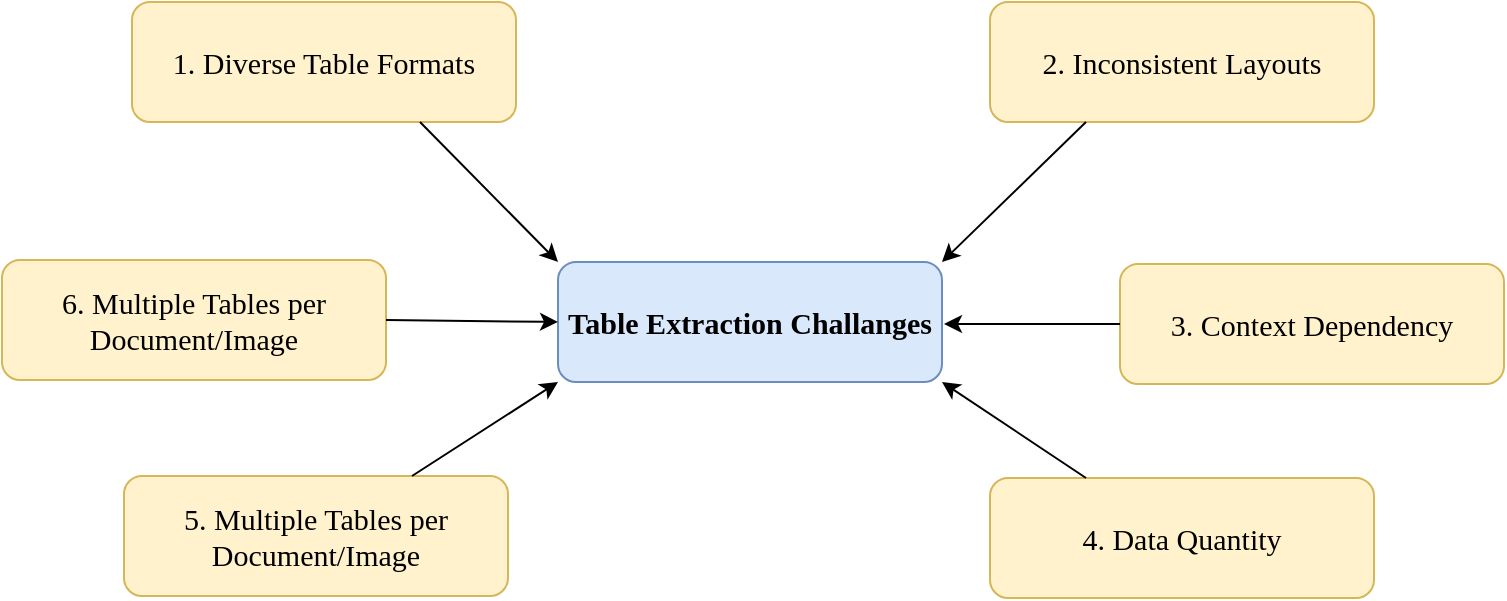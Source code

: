 <mxfile version="27.0.6">
  <diagram name="Page-1" id="-IyL6kfEa4fE4aquBk-G">
    <mxGraphModel dx="788" dy="430" grid="0" gridSize="10" guides="1" tooltips="1" connect="1" arrows="1" fold="1" page="0" pageScale="1" pageWidth="850" pageHeight="1100" math="0" shadow="0">
      <root>
        <mxCell id="0" />
        <mxCell id="1" parent="0" />
        <mxCell id="qsVcEqVT0xMEpfyiaClq-1" value="Table Extraction Challanges" style="rounded=1;whiteSpace=wrap;html=1;fontFamily=Times New Roman;fontSize=15;fontStyle=1;fillColor=#dae8fc;strokeColor=#6c8ebf;" parent="1" vertex="1">
          <mxGeometry x="348" y="179" width="192" height="60" as="geometry" />
        </mxCell>
        <mxCell id="qsVcEqVT0xMEpfyiaClq-2" value="1. Diverse Table Formats" style="rounded=1;whiteSpace=wrap;html=1;fontFamily=Times New Roman;fontSize=15;fillColor=#fff2cc;strokeColor=#d6b656;" parent="1" vertex="1">
          <mxGeometry x="135" y="49" width="192" height="60" as="geometry" />
        </mxCell>
        <mxCell id="qsVcEqVT0xMEpfyiaClq-3" value="3. Context Dependency" style="rounded=1;whiteSpace=wrap;html=1;fontFamily=Times New Roman;fontSize=15;fillColor=#fff2cc;strokeColor=#d6b656;" parent="1" vertex="1">
          <mxGeometry x="629" y="180" width="192" height="60" as="geometry" />
        </mxCell>
        <mxCell id="qsVcEqVT0xMEpfyiaClq-4" value="6. Multiple Tables per Document/Image" style="rounded=1;whiteSpace=wrap;html=1;fontFamily=Times New Roman;fontSize=15;fillColor=#fff2cc;strokeColor=#d6b656;" parent="1" vertex="1">
          <mxGeometry x="70" y="178" width="192" height="60" as="geometry" />
        </mxCell>
        <mxCell id="qsVcEqVT0xMEpfyiaClq-5" value="5. Multiple Tables per Document/Image" style="rounded=1;whiteSpace=wrap;html=1;fontFamily=Times New Roman;fontSize=15;fillColor=#fff2cc;strokeColor=#d6b656;" parent="1" vertex="1">
          <mxGeometry x="131" y="286" width="192" height="60" as="geometry" />
        </mxCell>
        <mxCell id="qsVcEqVT0xMEpfyiaClq-6" value="2. Inconsistent Layouts" style="rounded=1;whiteSpace=wrap;html=1;fontFamily=Times New Roman;fontSize=15;fillColor=#fff2cc;strokeColor=#d6b656;" parent="1" vertex="1">
          <mxGeometry x="564" y="49" width="192" height="60" as="geometry" />
        </mxCell>
        <mxCell id="qsVcEqVT0xMEpfyiaClq-7" value="4. Data Quantity" style="rounded=1;whiteSpace=wrap;html=1;fontFamily=Times New Roman;fontSize=15;fillColor=#fff2cc;strokeColor=#d6b656;" parent="1" vertex="1">
          <mxGeometry x="564" y="287" width="192" height="60" as="geometry" />
        </mxCell>
        <mxCell id="qsVcEqVT0xMEpfyiaClq-9" value="" style="endArrow=classic;html=1;rounded=0;exitX=0.75;exitY=1;exitDx=0;exitDy=0;entryX=0;entryY=0;entryDx=0;entryDy=0;" parent="1" source="qsVcEqVT0xMEpfyiaClq-2" target="qsVcEqVT0xMEpfyiaClq-1" edge="1">
          <mxGeometry width="50" height="50" relative="1" as="geometry">
            <mxPoint x="408" y="287" as="sourcePoint" />
            <mxPoint x="458" y="237" as="targetPoint" />
          </mxGeometry>
        </mxCell>
        <mxCell id="qsVcEqVT0xMEpfyiaClq-11" value="" style="endArrow=classic;html=1;rounded=0;exitX=1;exitY=0.5;exitDx=0;exitDy=0;entryX=0;entryY=0.5;entryDx=0;entryDy=0;" parent="1" source="qsVcEqVT0xMEpfyiaClq-4" target="qsVcEqVT0xMEpfyiaClq-1" edge="1">
          <mxGeometry width="50" height="50" relative="1" as="geometry">
            <mxPoint x="289" y="119" as="sourcePoint" />
            <mxPoint x="358" y="191" as="targetPoint" />
          </mxGeometry>
        </mxCell>
        <mxCell id="qsVcEqVT0xMEpfyiaClq-12" value="" style="endArrow=classic;html=1;rounded=0;exitX=0.75;exitY=0;exitDx=0;exitDy=0;entryX=0;entryY=1;entryDx=0;entryDy=0;" parent="1" source="qsVcEqVT0xMEpfyiaClq-5" target="qsVcEqVT0xMEpfyiaClq-1" edge="1">
          <mxGeometry width="50" height="50" relative="1" as="geometry">
            <mxPoint x="299" y="129" as="sourcePoint" />
            <mxPoint x="368" y="201" as="targetPoint" />
          </mxGeometry>
        </mxCell>
        <mxCell id="qsVcEqVT0xMEpfyiaClq-13" value="" style="endArrow=classic;html=1;rounded=0;exitX=0.25;exitY=1;exitDx=0;exitDy=0;entryX=1;entryY=0;entryDx=0;entryDy=0;" parent="1" source="qsVcEqVT0xMEpfyiaClq-6" target="qsVcEqVT0xMEpfyiaClq-1" edge="1">
          <mxGeometry width="50" height="50" relative="1" as="geometry">
            <mxPoint x="309" y="139" as="sourcePoint" />
            <mxPoint x="378" y="211" as="targetPoint" />
          </mxGeometry>
        </mxCell>
        <mxCell id="qsVcEqVT0xMEpfyiaClq-14" value="" style="endArrow=classic;html=1;rounded=0;exitX=0;exitY=0.5;exitDx=0;exitDy=0;" parent="1" source="qsVcEqVT0xMEpfyiaClq-3" edge="1">
          <mxGeometry width="50" height="50" relative="1" as="geometry">
            <mxPoint x="319" y="149" as="sourcePoint" />
            <mxPoint x="541" y="210" as="targetPoint" />
          </mxGeometry>
        </mxCell>
        <mxCell id="qsVcEqVT0xMEpfyiaClq-15" value="" style="endArrow=classic;html=1;rounded=0;exitX=0.25;exitY=0;exitDx=0;exitDy=0;entryX=1;entryY=1;entryDx=0;entryDy=0;" parent="1" source="qsVcEqVT0xMEpfyiaClq-7" target="qsVcEqVT0xMEpfyiaClq-1" edge="1">
          <mxGeometry width="50" height="50" relative="1" as="geometry">
            <mxPoint x="329" y="159" as="sourcePoint" />
            <mxPoint x="398" y="231" as="targetPoint" />
          </mxGeometry>
        </mxCell>
      </root>
    </mxGraphModel>
  </diagram>
</mxfile>
